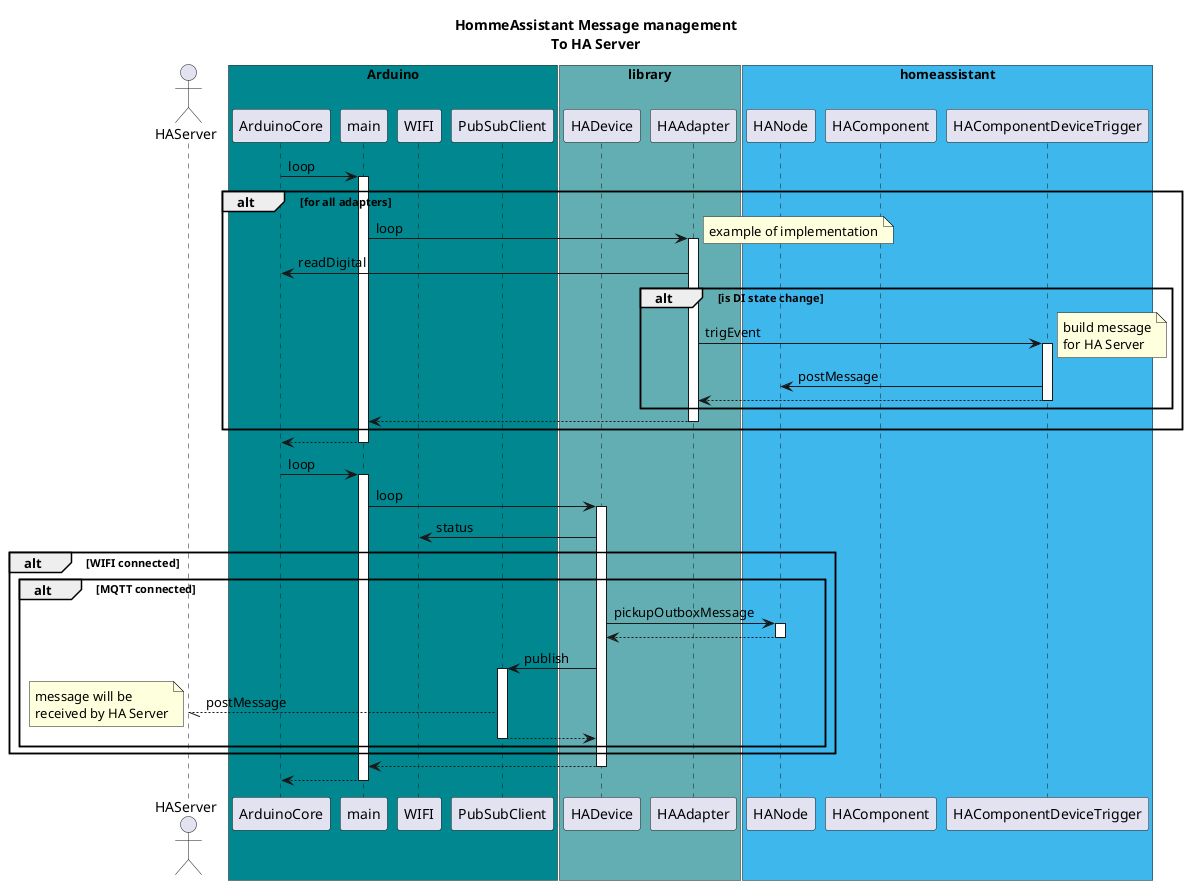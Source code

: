 @startuml
title HommeAssistant Message management\nTo HA Server

actor HAServer


box "Arduino" #00878F
participant ArduinoCore
participant main
participant WIFI
participant PubSubClient
end box

box "library" #62AEB2
participant HADevice
participant HAAdapter
end box

box "homeassistant" #3eb7ed
participant HANode
participant HAComponent
participant HAComponentDeviceTrigger
end box

ArduinoCore->main : loop
activate main

alt for all adapters
    main->HAAdapter : loop
    activate HAAdapter
    note right : example of implementation
    HAAdapter->ArduinoCore : readDigital
    alt is DI state change
        HAAdapter->HAComponentDeviceTrigger : trigEvent
        activate HAComponentDeviceTrigger
        note right : build message\nfor HA Server
        HAComponentDeviceTrigger->HANode : postMessage
        return
    end
    return
end

ArduinoCore<--main :
deactivate main

ArduinoCore->main : loop
activate main
main->HADevice : loop
activate HADevice

HADevice->WIFI : status
alt WIFI connected
    alt MQTT connected

        HADevice->HANode:pickupOutboxMessage
        activate HANode
        HADevice<--HANode:
        deactivate HANode
        HADevice->PubSubClient:publish
        activate PubSubClient
        HAServer\\--PubSubClient:postMessage
        note left : message will be\nreceived by HA Server
        return

    end
end

return
return


@enduml